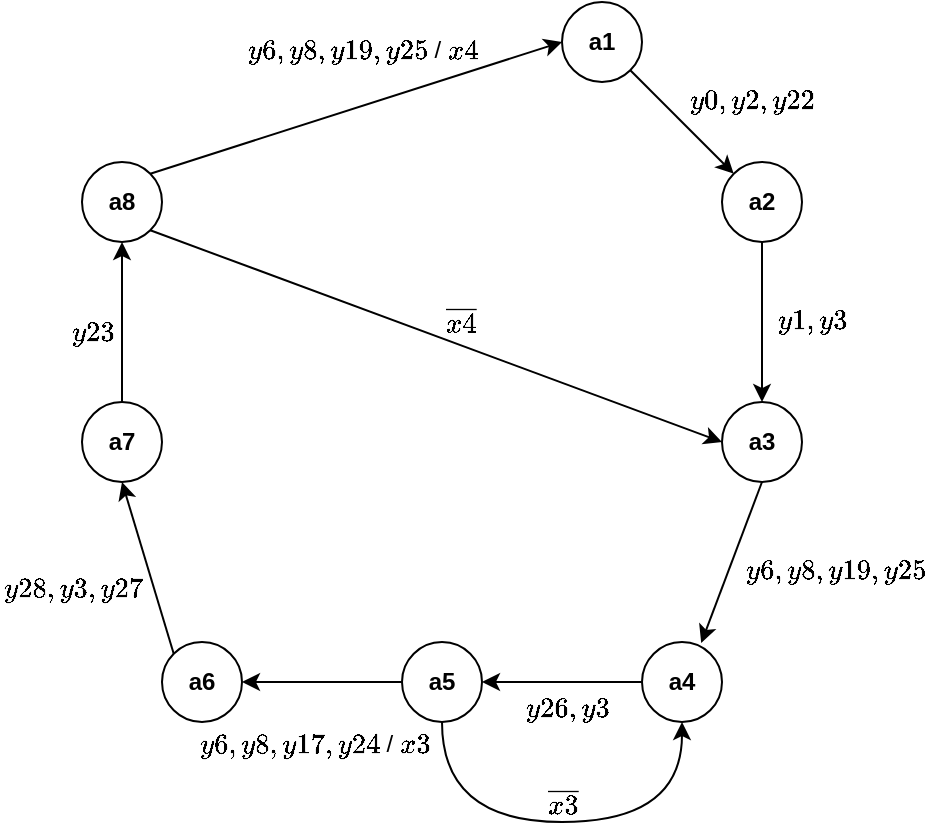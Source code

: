 <mxfile version="20.6.2" type="device"><diagram id="ZmWq1CQb2RaQnBcnrVOb" name="Страница 1"><mxGraphModel dx="563" dy="833" grid="1" gridSize="10" guides="1" tooltips="1" connect="1" arrows="1" fold="1" page="1" pageScale="1" pageWidth="827" pageHeight="1169" math="1" shadow="0"><root><mxCell id="0"/><mxCell id="1" parent="0"/><mxCell id="ydKo0YszG4Shl4tkELsl-1" style="rounded=0;orthogonalLoop=1;jettySize=auto;html=1;exitX=1;exitY=1;exitDx=0;exitDy=0;entryX=0;entryY=0;entryDx=0;entryDy=0;fontSize=12;" edge="1" parent="1" source="ydKo0YszG4Shl4tkELsl-2" target="ydKo0YszG4Shl4tkELsl-4"><mxGeometry relative="1" as="geometry"/></mxCell><mxCell id="ydKo0YszG4Shl4tkELsl-2" value="&lt;b&gt;&lt;font style=&quot;font-size: 12px;&quot;&gt;a1&lt;/font&gt;&lt;/b&gt;" style="ellipse;whiteSpace=wrap;html=1;aspect=fixed;" vertex="1" parent="1"><mxGeometry x="400" y="40" width="40" height="40" as="geometry"/></mxCell><mxCell id="ydKo0YszG4Shl4tkELsl-3" style="edgeStyle=none;rounded=0;orthogonalLoop=1;jettySize=auto;html=1;exitX=0.5;exitY=1;exitDx=0;exitDy=0;entryX=0.5;entryY=0;entryDx=0;entryDy=0;fontSize=12;" edge="1" parent="1" source="ydKo0YszG4Shl4tkELsl-4" target="ydKo0YszG4Shl4tkELsl-6"><mxGeometry relative="1" as="geometry"/></mxCell><mxCell id="ydKo0YszG4Shl4tkELsl-4" value="&lt;b&gt;&lt;font style=&quot;font-size: 12px;&quot;&gt;a2&lt;/font&gt;&lt;/b&gt;" style="ellipse;whiteSpace=wrap;html=1;aspect=fixed;" vertex="1" parent="1"><mxGeometry x="480" y="120" width="40" height="40" as="geometry"/></mxCell><mxCell id="ydKo0YszG4Shl4tkELsl-5" style="edgeStyle=none;rounded=0;orthogonalLoop=1;jettySize=auto;html=1;exitX=0.5;exitY=1;exitDx=0;exitDy=0;entryX=0.74;entryY=0.012;entryDx=0;entryDy=0;entryPerimeter=0;fontSize=12;" edge="1" parent="1" source="ydKo0YszG4Shl4tkELsl-6" target="ydKo0YszG4Shl4tkELsl-8"><mxGeometry relative="1" as="geometry"/></mxCell><mxCell id="ydKo0YszG4Shl4tkELsl-6" value="&lt;b&gt;&lt;font style=&quot;font-size: 12px;&quot;&gt;a3&lt;/font&gt;&lt;/b&gt;" style="ellipse;whiteSpace=wrap;html=1;aspect=fixed;" vertex="1" parent="1"><mxGeometry x="480" y="240" width="40" height="40" as="geometry"/></mxCell><mxCell id="ydKo0YszG4Shl4tkELsl-7" style="rounded=0;orthogonalLoop=1;jettySize=auto;html=1;exitX=0;exitY=0.5;exitDx=0;exitDy=0;entryX=1;entryY=0.5;entryDx=0;entryDy=0;fontSize=12;" edge="1" parent="1" source="ydKo0YszG4Shl4tkELsl-8" target="ydKo0YszG4Shl4tkELsl-12"><mxGeometry relative="1" as="geometry"/></mxCell><mxCell id="ydKo0YszG4Shl4tkELsl-8" value="&lt;b&gt;&lt;font style=&quot;font-size: 12px;&quot;&gt;a4&lt;/font&gt;&lt;/b&gt;" style="ellipse;whiteSpace=wrap;html=1;aspect=fixed;" vertex="1" parent="1"><mxGeometry x="440" y="360" width="40" height="40" as="geometry"/></mxCell><mxCell id="ydKo0YszG4Shl4tkELsl-9" style="edgeStyle=orthogonalEdgeStyle;rounded=0;orthogonalLoop=1;jettySize=auto;html=1;exitX=0.5;exitY=1;exitDx=0;exitDy=0;fontSize=12;curved=1;entryX=0.5;entryY=1;entryDx=0;entryDy=0;" edge="1" parent="1" target="ydKo0YszG4Shl4tkELsl-8" source="ydKo0YszG4Shl4tkELsl-12"><mxGeometry relative="1" as="geometry"><mxPoint x="460" y="430" as="targetPoint"/><mxPoint x="335" y="361" as="sourcePoint"/><Array as="points"><mxPoint x="340" y="450"/><mxPoint x="460" y="450"/></Array></mxGeometry></mxCell><mxCell id="ydKo0YszG4Shl4tkELsl-10" value="`bar(x3)`" style="edgeLabel;html=1;align=center;verticalAlign=middle;resizable=0;points=[];fontSize=12;labelBackgroundColor=none;fontFamily=Helvetica;fontStyle=0" vertex="1" connectable="0" parent="ydKo0YszG4Shl4tkELsl-9"><mxGeometry x="0.091" relative="1" as="geometry"><mxPoint x="-10" y="-9" as="offset"/></mxGeometry></mxCell><mxCell id="ydKo0YszG4Shl4tkELsl-11" style="edgeStyle=none;rounded=0;orthogonalLoop=1;jettySize=auto;html=1;exitX=0;exitY=0.5;exitDx=0;exitDy=0;entryX=1;entryY=0.5;entryDx=0;entryDy=0;fontSize=12;" edge="1" parent="1" source="ydKo0YszG4Shl4tkELsl-12" target="ydKo0YszG4Shl4tkELsl-14"><mxGeometry relative="1" as="geometry"/></mxCell><mxCell id="ydKo0YszG4Shl4tkELsl-12" value="&lt;b&gt;&lt;font style=&quot;font-size: 12px;&quot;&gt;a5&lt;/font&gt;&lt;/b&gt;" style="ellipse;whiteSpace=wrap;html=1;aspect=fixed;" vertex="1" parent="1"><mxGeometry x="320" y="360" width="40" height="40" as="geometry"/></mxCell><mxCell id="ydKo0YszG4Shl4tkELsl-13" style="edgeStyle=none;rounded=0;orthogonalLoop=1;jettySize=auto;html=1;exitX=0;exitY=0;exitDx=0;exitDy=0;entryX=0.5;entryY=1;entryDx=0;entryDy=0;fontSize=12;" edge="1" parent="1" source="ydKo0YszG4Shl4tkELsl-14" target="ydKo0YszG4Shl4tkELsl-16"><mxGeometry relative="1" as="geometry"/></mxCell><mxCell id="ydKo0YszG4Shl4tkELsl-14" value="&lt;b&gt;&lt;font style=&quot;font-size: 12px;&quot;&gt;a6&lt;/font&gt;&lt;/b&gt;" style="ellipse;whiteSpace=wrap;html=1;aspect=fixed;" vertex="1" parent="1"><mxGeometry x="200" y="360" width="40" height="40" as="geometry"/></mxCell><mxCell id="ydKo0YszG4Shl4tkELsl-15" style="edgeStyle=none;rounded=0;orthogonalLoop=1;jettySize=auto;html=1;exitX=0.5;exitY=0;exitDx=0;exitDy=0;entryX=0.5;entryY=1;entryDx=0;entryDy=0;fontSize=12;" edge="1" parent="1" source="ydKo0YszG4Shl4tkELsl-16" target="ydKo0YszG4Shl4tkELsl-19"><mxGeometry relative="1" as="geometry"/></mxCell><mxCell id="ydKo0YszG4Shl4tkELsl-16" value="&lt;b&gt;&lt;font style=&quot;font-size: 12px;&quot;&gt;a7&lt;/font&gt;&lt;/b&gt;" style="ellipse;whiteSpace=wrap;html=1;aspect=fixed;" vertex="1" parent="1"><mxGeometry x="160" y="240" width="40" height="40" as="geometry"/></mxCell><mxCell id="ydKo0YszG4Shl4tkELsl-17" style="edgeStyle=none;rounded=0;orthogonalLoop=1;jettySize=auto;html=1;exitX=1;exitY=1;exitDx=0;exitDy=0;fontSize=12;entryX=0;entryY=0.5;entryDx=0;entryDy=0;" edge="1" parent="1" source="ydKo0YszG4Shl4tkELsl-19" target="ydKo0YszG4Shl4tkELsl-6"><mxGeometry relative="1" as="geometry"/></mxCell><mxCell id="ydKo0YszG4Shl4tkELsl-18" style="edgeStyle=none;rounded=0;orthogonalLoop=1;jettySize=auto;html=1;exitX=1;exitY=0;exitDx=0;exitDy=0;entryX=0;entryY=0.5;entryDx=0;entryDy=0;fontSize=12;" edge="1" parent="1" source="ydKo0YszG4Shl4tkELsl-19" target="ydKo0YszG4Shl4tkELsl-2"><mxGeometry relative="1" as="geometry"><mxPoint x="245.858" y="74.142" as="targetPoint"/></mxGeometry></mxCell><mxCell id="ydKo0YszG4Shl4tkELsl-19" value="&lt;b&gt;&lt;font style=&quot;font-size: 12px;&quot;&gt;a8&lt;/font&gt;&lt;/b&gt;" style="ellipse;whiteSpace=wrap;html=1;aspect=fixed;" vertex="1" parent="1"><mxGeometry x="160" y="120" width="40" height="40" as="geometry"/></mxCell><mxCell id="ydKo0YszG4Shl4tkELsl-24" value="`bar(x4)`" style="edgeLabel;html=1;align=center;verticalAlign=middle;resizable=0;points=[];fontSize=12;labelBackgroundColor=none;fontFamily=Helvetica;fontStyle=0" vertex="1" connectable="0" parent="1"><mxGeometry x="349" y="200" as="geometry"/></mxCell><mxCell id="ydKo0YszG4Shl4tkELsl-25" value="`y6, y8, y19, y25` / `x4`" style="edgeLabel;html=1;align=center;verticalAlign=middle;resizable=0;points=[];fontSize=12;labelBackgroundColor=none;fontFamily=Helvetica;fontStyle=0" vertex="1" connectable="0" parent="1"><mxGeometry x="300" y="64" as="geometry"/></mxCell><mxCell id="ydKo0YszG4Shl4tkELsl-26" value="`y0, y2, y22`" style="edgeLabel;html=1;align=center;verticalAlign=middle;resizable=0;points=[];fontSize=12;labelBackgroundColor=none;fontFamily=Helvetica;fontStyle=0" vertex="1" connectable="0" parent="1"><mxGeometry x="495" y="89" as="geometry"/></mxCell><mxCell id="ydKo0YszG4Shl4tkELsl-27" value="`y1, y3`" style="edgeLabel;html=1;align=center;verticalAlign=middle;resizable=0;points=[];fontSize=12;labelBackgroundColor=none;fontFamily=Helvetica;fontStyle=0" vertex="1" connectable="0" parent="1"><mxGeometry x="525" y="199" as="geometry"/></mxCell><mxCell id="ydKo0YszG4Shl4tkELsl-28" value="`y26, y3`" style="edgeLabel;html=1;align=center;verticalAlign=middle;resizable=0;points=[];fontSize=12;labelBackgroundColor=none;fontFamily=Helvetica;fontStyle=0" vertex="1" connectable="0" parent="1"><mxGeometry x="402" y="393" as="geometry"/></mxCell><mxCell id="ydKo0YszG4Shl4tkELsl-29" value="`y6, y8, y19, y25`" style="edgeLabel;html=1;align=center;verticalAlign=middle;resizable=0;points=[];fontSize=12;labelBackgroundColor=none;fontFamily=Helvetica;fontStyle=0" vertex="1" connectable="0" parent="1"><mxGeometry x="537" y="324" as="geometry"/></mxCell><mxCell id="ydKo0YszG4Shl4tkELsl-30" value="`y6, y8, y17, y24` / `x3`" style="edgeLabel;html=1;align=center;verticalAlign=middle;resizable=0;points=[];fontSize=12;labelBackgroundColor=none;fontFamily=Helvetica;fontStyle=0" vertex="1" connectable="0" parent="1"><mxGeometry x="276" y="411" as="geometry"/></mxCell><mxCell id="ydKo0YszG4Shl4tkELsl-31" value="`y28, y3, y27`" style="edgeLabel;html=1;align=center;verticalAlign=middle;resizable=0;points=[];fontSize=12;labelBackgroundColor=none;fontFamily=Helvetica;fontStyle=0" vertex="1" connectable="0" parent="1"><mxGeometry x="155" y="333" as="geometry"/></mxCell><mxCell id="ydKo0YszG4Shl4tkELsl-32" value="`y23`" style="edgeLabel;html=1;align=center;verticalAlign=middle;resizable=0;points=[];fontSize=12;labelBackgroundColor=none;fontFamily=Helvetica;fontStyle=0" vertex="1" connectable="0" parent="1"><mxGeometry x="165" y="205" as="geometry"/></mxCell></root></mxGraphModel></diagram></mxfile>